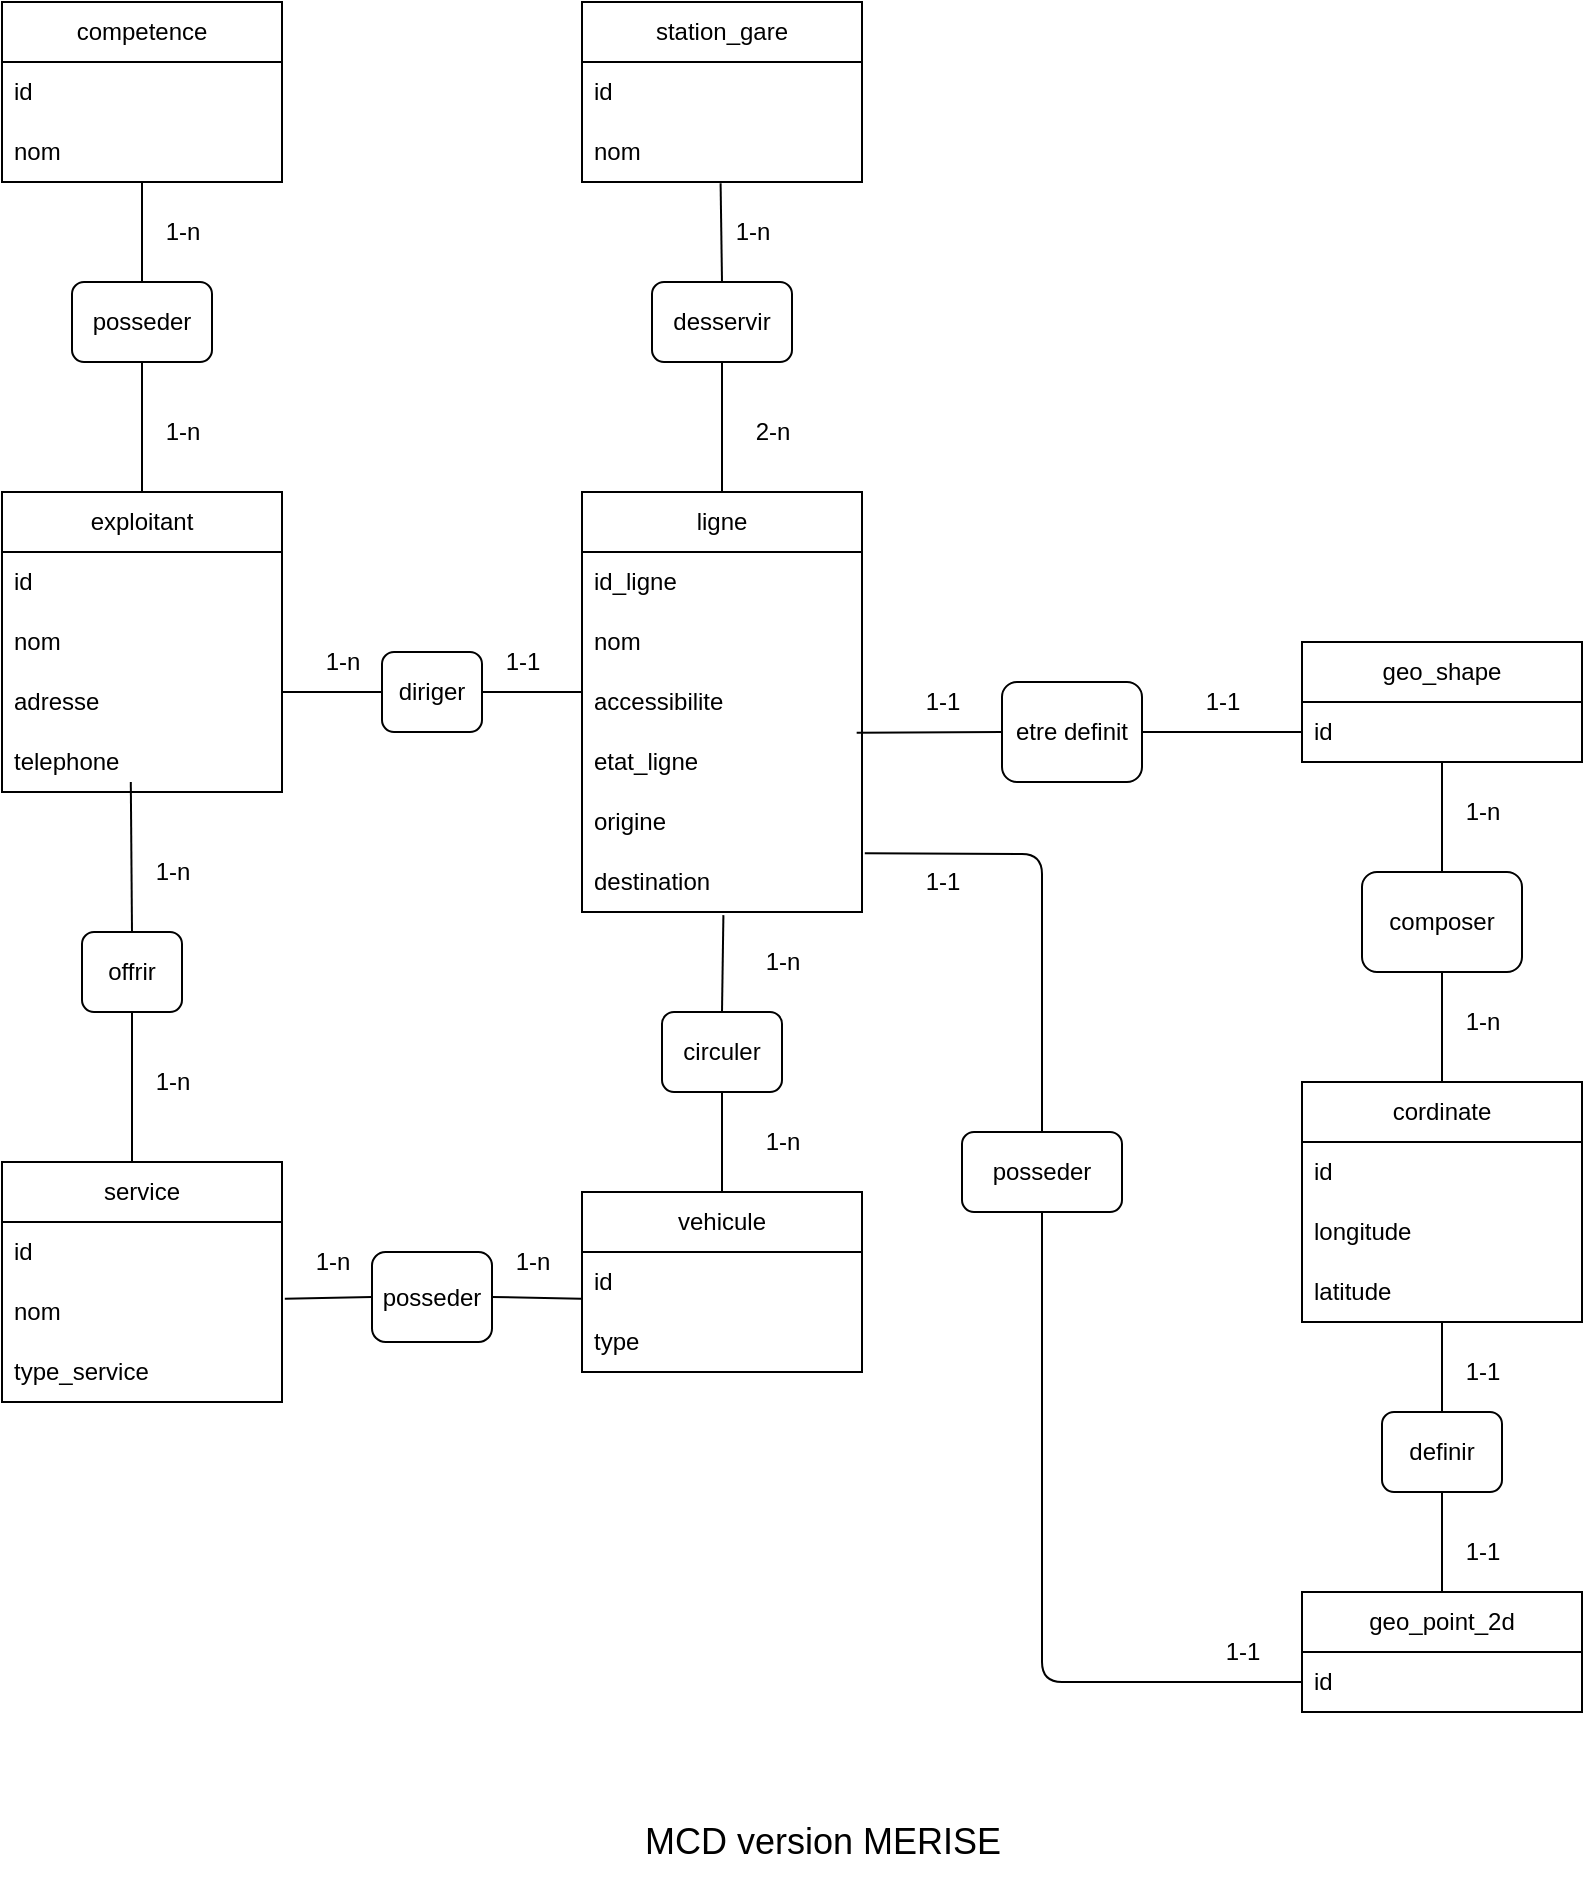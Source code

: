 <mxfile>
    <diagram id="9PxToAHsnIdNsavJsURF" name="Page-1">
        <mxGraphModel dx="314" dy="314" grid="1" gridSize="10" guides="1" tooltips="1" connect="1" arrows="1" fold="1" page="1" pageScale="1" pageWidth="850" pageHeight="1100" math="0" shadow="0">
            <root>
                <mxCell id="0"/>
                <mxCell id="1" parent="0"/>
                <mxCell id="2" value="exploitant" style="swimlane;fontStyle=0;childLayout=stackLayout;horizontal=1;startSize=30;horizontalStack=0;resizeParent=1;resizeParentMax=0;resizeLast=0;collapsible=1;marginBottom=0;whiteSpace=wrap;html=1;" parent="1" vertex="1">
                    <mxGeometry x="40" y="285" width="140" height="150" as="geometry"/>
                </mxCell>
                <mxCell id="3" value="id" style="text;strokeColor=none;fillColor=none;align=left;verticalAlign=middle;spacingLeft=4;spacingRight=4;overflow=hidden;points=[[0,0.5],[1,0.5]];portConstraint=eastwest;rotatable=0;whiteSpace=wrap;html=1;" parent="2" vertex="1">
                    <mxGeometry y="30" width="140" height="30" as="geometry"/>
                </mxCell>
                <mxCell id="4" value="nom" style="text;strokeColor=none;fillColor=none;align=left;verticalAlign=middle;spacingLeft=4;spacingRight=4;overflow=hidden;points=[[0,0.5],[1,0.5]];portConstraint=eastwest;rotatable=0;whiteSpace=wrap;html=1;" parent="2" vertex="1">
                    <mxGeometry y="60" width="140" height="30" as="geometry"/>
                </mxCell>
                <mxCell id="5" value="adresse" style="text;strokeColor=none;fillColor=none;align=left;verticalAlign=middle;spacingLeft=4;spacingRight=4;overflow=hidden;points=[[0,0.5],[1,0.5]];portConstraint=eastwest;rotatable=0;whiteSpace=wrap;html=1;" parent="2" vertex="1">
                    <mxGeometry y="90" width="140" height="30" as="geometry"/>
                </mxCell>
                <mxCell id="6" value="telephone" style="text;strokeColor=none;fillColor=none;align=left;verticalAlign=middle;spacingLeft=4;spacingRight=4;overflow=hidden;points=[[0,0.5],[1,0.5]];portConstraint=eastwest;rotatable=0;whiteSpace=wrap;html=1;" parent="2" vertex="1">
                    <mxGeometry y="120" width="140" height="30" as="geometry"/>
                </mxCell>
                <mxCell id="8" value="ligne" style="swimlane;fontStyle=0;childLayout=stackLayout;horizontal=1;startSize=30;horizontalStack=0;resizeParent=1;resizeParentMax=0;resizeLast=0;collapsible=1;marginBottom=0;whiteSpace=wrap;html=1;" parent="1" vertex="1">
                    <mxGeometry x="330" y="285" width="140" height="210" as="geometry"/>
                </mxCell>
                <mxCell id="9" value="id_ligne" style="text;strokeColor=none;fillColor=none;align=left;verticalAlign=middle;spacingLeft=4;spacingRight=4;overflow=hidden;points=[[0,0.5],[1,0.5]];portConstraint=eastwest;rotatable=0;whiteSpace=wrap;html=1;" parent="8" vertex="1">
                    <mxGeometry y="30" width="140" height="30" as="geometry"/>
                </mxCell>
                <mxCell id="10" value="nom" style="text;strokeColor=none;fillColor=none;align=left;verticalAlign=middle;spacingLeft=4;spacingRight=4;overflow=hidden;points=[[0,0.5],[1,0.5]];portConstraint=eastwest;rotatable=0;whiteSpace=wrap;html=1;" parent="8" vertex="1">
                    <mxGeometry y="60" width="140" height="30" as="geometry"/>
                </mxCell>
                <mxCell id="11" value="accessibilite" style="text;strokeColor=none;fillColor=none;align=left;verticalAlign=middle;spacingLeft=4;spacingRight=4;overflow=hidden;points=[[0,0.5],[1,0.5]];portConstraint=eastwest;rotatable=0;whiteSpace=wrap;html=1;" parent="8" vertex="1">
                    <mxGeometry y="90" width="140" height="30" as="geometry"/>
                </mxCell>
                <mxCell id="12" value="etat_ligne" style="text;strokeColor=none;fillColor=none;align=left;verticalAlign=middle;spacingLeft=4;spacingRight=4;overflow=hidden;points=[[0,0.5],[1,0.5]];portConstraint=eastwest;rotatable=0;whiteSpace=wrap;html=1;" parent="8" vertex="1">
                    <mxGeometry y="120" width="140" height="30" as="geometry"/>
                </mxCell>
                <mxCell id="13" value="origine" style="text;strokeColor=none;fillColor=none;align=left;verticalAlign=middle;spacingLeft=4;spacingRight=4;overflow=hidden;points=[[0,0.5],[1,0.5]];portConstraint=eastwest;rotatable=0;whiteSpace=wrap;html=1;" parent="8" vertex="1">
                    <mxGeometry y="150" width="140" height="30" as="geometry"/>
                </mxCell>
                <mxCell id="14" value="destination" style="text;strokeColor=none;fillColor=none;align=left;verticalAlign=middle;spacingLeft=4;spacingRight=4;overflow=hidden;points=[[0,0.5],[1,0.5]];portConstraint=eastwest;rotatable=0;whiteSpace=wrap;html=1;" parent="8" vertex="1">
                    <mxGeometry y="180" width="140" height="30" as="geometry"/>
                </mxCell>
                <mxCell id="15" value="vehicule" style="swimlane;fontStyle=0;childLayout=stackLayout;horizontal=1;startSize=30;horizontalStack=0;resizeParent=1;resizeParentMax=0;resizeLast=0;collapsible=1;marginBottom=0;whiteSpace=wrap;html=1;" parent="1" vertex="1">
                    <mxGeometry x="330" y="635" width="140" height="90" as="geometry"/>
                </mxCell>
                <mxCell id="16" value="id" style="text;strokeColor=none;fillColor=none;align=left;verticalAlign=middle;spacingLeft=4;spacingRight=4;overflow=hidden;points=[[0,0.5],[1,0.5]];portConstraint=eastwest;rotatable=0;whiteSpace=wrap;html=1;" parent="15" vertex="1">
                    <mxGeometry y="30" width="140" height="30" as="geometry"/>
                </mxCell>
                <mxCell id="17" value="type" style="text;strokeColor=none;fillColor=none;align=left;verticalAlign=middle;spacingLeft=4;spacingRight=4;overflow=hidden;points=[[0,0.5],[1,0.5]];portConstraint=eastwest;rotatable=0;whiteSpace=wrap;html=1;" parent="15" vertex="1">
                    <mxGeometry y="60" width="140" height="30" as="geometry"/>
                </mxCell>
                <mxCell id="19" value="service" style="swimlane;fontStyle=0;childLayout=stackLayout;horizontal=1;startSize=30;horizontalStack=0;resizeParent=1;resizeParentMax=0;resizeLast=0;collapsible=1;marginBottom=0;whiteSpace=wrap;html=1;" parent="1" vertex="1">
                    <mxGeometry x="40" y="620" width="140" height="120" as="geometry"/>
                </mxCell>
                <mxCell id="20" value="id" style="text;strokeColor=none;fillColor=none;align=left;verticalAlign=middle;spacingLeft=4;spacingRight=4;overflow=hidden;points=[[0,0.5],[1,0.5]];portConstraint=eastwest;rotatable=0;whiteSpace=wrap;html=1;" parent="19" vertex="1">
                    <mxGeometry y="30" width="140" height="30" as="geometry"/>
                </mxCell>
                <mxCell id="47" value="nom" style="text;strokeColor=none;fillColor=none;align=left;verticalAlign=middle;spacingLeft=4;spacingRight=4;overflow=hidden;points=[[0,0.5],[1,0.5]];portConstraint=eastwest;rotatable=0;whiteSpace=wrap;html=1;" parent="19" vertex="1">
                    <mxGeometry y="60" width="140" height="30" as="geometry"/>
                </mxCell>
                <mxCell id="21" value="type_service" style="text;strokeColor=none;fillColor=none;align=left;verticalAlign=middle;spacingLeft=4;spacingRight=4;overflow=hidden;points=[[0,0.5],[1,0.5]];portConstraint=eastwest;rotatable=0;whiteSpace=wrap;html=1;" parent="19" vertex="1">
                    <mxGeometry y="90" width="140" height="30" as="geometry"/>
                </mxCell>
                <mxCell id="24" style="edgeStyle=none;html=1;exitX=0.5;exitY=0;exitDx=0;exitDy=0;entryX=0.46;entryY=0.833;entryDx=0;entryDy=0;entryPerimeter=0;endArrow=none;endFill=0;" parent="1" source="23" target="6" edge="1">
                    <mxGeometry relative="1" as="geometry">
                        <mxPoint x="104.4" y="466.2" as="targetPoint"/>
                    </mxGeometry>
                </mxCell>
                <mxCell id="25" style="edgeStyle=none;html=1;exitX=0.5;exitY=1;exitDx=0;exitDy=0;endArrow=none;endFill=0;" parent="1" source="23" edge="1">
                    <mxGeometry relative="1" as="geometry">
                        <mxPoint x="105" y="620" as="targetPoint"/>
                    </mxGeometry>
                </mxCell>
                <mxCell id="23" value="offrir" style="rounded=1;whiteSpace=wrap;html=1;" parent="1" vertex="1">
                    <mxGeometry x="80" y="505" width="50" height="40" as="geometry"/>
                </mxCell>
                <mxCell id="26" value="1-n" style="text;html=1;align=center;verticalAlign=middle;resizable=0;points=[];autosize=1;strokeColor=none;fillColor=none;" parent="1" vertex="1">
                    <mxGeometry x="105" y="460" width="40" height="30" as="geometry"/>
                </mxCell>
                <mxCell id="27" value="1-n" style="text;html=1;align=center;verticalAlign=middle;resizable=0;points=[];autosize=1;strokeColor=none;fillColor=none;" parent="1" vertex="1">
                    <mxGeometry x="105" y="565" width="40" height="30" as="geometry"/>
                </mxCell>
                <mxCell id="29" style="edgeStyle=none;html=1;exitX=1;exitY=0.5;exitDx=0;exitDy=0;endArrow=none;endFill=0;" parent="1" source="28" edge="1">
                    <mxGeometry relative="1" as="geometry">
                        <mxPoint x="330" y="385" as="targetPoint"/>
                    </mxGeometry>
                </mxCell>
                <mxCell id="30" style="edgeStyle=none;html=1;exitX=0;exitY=0.5;exitDx=0;exitDy=0;endArrow=none;endFill=0;" parent="1" source="28" edge="1">
                    <mxGeometry relative="1" as="geometry">
                        <mxPoint x="180" y="385" as="targetPoint"/>
                    </mxGeometry>
                </mxCell>
                <mxCell id="28" value="diriger" style="rounded=1;whiteSpace=wrap;html=1;" parent="1" vertex="1">
                    <mxGeometry x="230" y="365" width="50" height="40" as="geometry"/>
                </mxCell>
                <mxCell id="31" value="1-n" style="text;html=1;align=center;verticalAlign=middle;resizable=0;points=[];autosize=1;strokeColor=none;fillColor=none;" parent="1" vertex="1">
                    <mxGeometry x="190" y="355" width="40" height="30" as="geometry"/>
                </mxCell>
                <mxCell id="32" value="1-1" style="text;html=1;align=center;verticalAlign=middle;resizable=0;points=[];autosize=1;strokeColor=none;fillColor=none;" parent="1" vertex="1">
                    <mxGeometry x="280" y="355" width="40" height="30" as="geometry"/>
                </mxCell>
                <mxCell id="50" style="edgeStyle=none;html=1;exitX=0.5;exitY=0;exitDx=0;exitDy=0;entryX=0.505;entryY=1.052;entryDx=0;entryDy=0;entryPerimeter=0;endArrow=none;endFill=0;" parent="1" source="33" target="14" edge="1">
                    <mxGeometry relative="1" as="geometry"/>
                </mxCell>
                <mxCell id="51" style="edgeStyle=none;html=1;exitX=0.5;exitY=1;exitDx=0;exitDy=0;endArrow=none;endFill=0;" parent="1" source="33" target="15" edge="1">
                    <mxGeometry relative="1" as="geometry"/>
                </mxCell>
                <mxCell id="33" value="circuler" style="rounded=1;whiteSpace=wrap;html=1;" parent="1" vertex="1">
                    <mxGeometry x="370" y="545" width="60" height="40" as="geometry"/>
                </mxCell>
                <mxCell id="36" value="1-n" style="text;html=1;align=center;verticalAlign=middle;resizable=0;points=[];autosize=1;strokeColor=none;fillColor=none;" parent="1" vertex="1">
                    <mxGeometry x="410" y="505" width="40" height="30" as="geometry"/>
                </mxCell>
                <mxCell id="37" value="1-n" style="text;html=1;align=center;verticalAlign=middle;resizable=0;points=[];autosize=1;strokeColor=none;fillColor=none;" parent="1" vertex="1">
                    <mxGeometry x="410" y="595" width="40" height="30" as="geometry"/>
                </mxCell>
                <mxCell id="38" value="cordinate" style="swimlane;fontStyle=0;childLayout=stackLayout;horizontal=1;startSize=30;horizontalStack=0;resizeParent=1;resizeParentMax=0;resizeLast=0;collapsible=1;marginBottom=0;whiteSpace=wrap;html=1;" parent="1" vertex="1">
                    <mxGeometry x="690" y="580" width="140" height="120" as="geometry"/>
                </mxCell>
                <mxCell id="39" value="id" style="text;strokeColor=none;fillColor=none;align=left;verticalAlign=middle;spacingLeft=4;spacingRight=4;overflow=hidden;points=[[0,0.5],[1,0.5]];portConstraint=eastwest;rotatable=0;whiteSpace=wrap;html=1;" parent="38" vertex="1">
                    <mxGeometry y="30" width="140" height="30" as="geometry"/>
                </mxCell>
                <mxCell id="40" value="longitude" style="text;strokeColor=none;fillColor=none;align=left;verticalAlign=middle;spacingLeft=4;spacingRight=4;overflow=hidden;points=[[0,0.5],[1,0.5]];portConstraint=eastwest;rotatable=0;whiteSpace=wrap;html=1;" parent="38" vertex="1">
                    <mxGeometry y="60" width="140" height="30" as="geometry"/>
                </mxCell>
                <mxCell id="41" value="latitude" style="text;strokeColor=none;fillColor=none;align=left;verticalAlign=middle;spacingLeft=4;spacingRight=4;overflow=hidden;points=[[0,0.5],[1,0.5]];portConstraint=eastwest;rotatable=0;whiteSpace=wrap;html=1;" parent="38" vertex="1">
                    <mxGeometry y="90" width="140" height="30" as="geometry"/>
                </mxCell>
                <mxCell id="42" value="geo_shape" style="swimlane;fontStyle=0;childLayout=stackLayout;horizontal=1;startSize=30;horizontalStack=0;resizeParent=1;resizeParentMax=0;resizeLast=0;collapsible=1;marginBottom=0;whiteSpace=wrap;html=1;" parent="1" vertex="1">
                    <mxGeometry x="690" y="360" width="140" height="60" as="geometry"/>
                </mxCell>
                <mxCell id="43" value="id" style="text;strokeColor=none;fillColor=none;align=left;verticalAlign=middle;spacingLeft=4;spacingRight=4;overflow=hidden;points=[[0,0.5],[1,0.5]];portConstraint=eastwest;rotatable=0;whiteSpace=wrap;html=1;" parent="42" vertex="1">
                    <mxGeometry y="30" width="140" height="30" as="geometry"/>
                </mxCell>
                <mxCell id="53" style="edgeStyle=none;html=1;exitX=1;exitY=0.5;exitDx=0;exitDy=0;entryX=-0.003;entryY=-0.22;entryDx=0;entryDy=0;entryPerimeter=0;endArrow=none;endFill=0;" parent="1" source="52" target="17" edge="1">
                    <mxGeometry relative="1" as="geometry"/>
                </mxCell>
                <mxCell id="54" style="edgeStyle=none;html=1;exitX=0;exitY=0.5;exitDx=0;exitDy=0;entryX=1.01;entryY=0.28;entryDx=0;entryDy=0;entryPerimeter=0;endArrow=none;endFill=0;" parent="1" source="52" target="47" edge="1">
                    <mxGeometry relative="1" as="geometry"/>
                </mxCell>
                <mxCell id="52" value="posseder" style="rounded=1;whiteSpace=wrap;html=1;" parent="1" vertex="1">
                    <mxGeometry x="225" y="665" width="60" height="45" as="geometry"/>
                </mxCell>
                <mxCell id="55" value="1-n" style="text;html=1;align=center;verticalAlign=middle;resizable=0;points=[];autosize=1;strokeColor=none;fillColor=none;" parent="1" vertex="1">
                    <mxGeometry x="185" y="655" width="40" height="30" as="geometry"/>
                </mxCell>
                <mxCell id="56" value="1-n" style="text;html=1;align=center;verticalAlign=middle;resizable=0;points=[];autosize=1;strokeColor=none;fillColor=none;" parent="1" vertex="1">
                    <mxGeometry x="285" y="655" width="40" height="30" as="geometry"/>
                </mxCell>
                <mxCell id="58" style="edgeStyle=none;html=1;exitX=1;exitY=0.5;exitDx=0;exitDy=0;entryX=0;entryY=0.5;entryDx=0;entryDy=0;endArrow=none;endFill=0;" parent="1" source="57" target="43" edge="1">
                    <mxGeometry relative="1" as="geometry">
                        <mxPoint x="600" y="400" as="sourcePoint"/>
                        <mxPoint x="690" y="402" as="targetPoint"/>
                    </mxGeometry>
                </mxCell>
                <mxCell id="59" style="edgeStyle=none;html=1;exitX=0;exitY=0.5;exitDx=0;exitDy=0;entryX=0.981;entryY=0.011;entryDx=0;entryDy=0;entryPerimeter=0;endArrow=none;endFill=0;" parent="1" source="57" target="12" edge="1">
                    <mxGeometry relative="1" as="geometry">
                        <mxPoint x="470" y="395" as="targetPoint"/>
                    </mxGeometry>
                </mxCell>
                <mxCell id="57" value="etre definit" style="rounded=1;whiteSpace=wrap;html=1;" parent="1" vertex="1">
                    <mxGeometry x="540" y="380" width="70" height="50" as="geometry"/>
                </mxCell>
                <mxCell id="60" value="1-1" style="text;html=1;align=center;verticalAlign=middle;resizable=0;points=[];autosize=1;strokeColor=none;fillColor=none;" parent="1" vertex="1">
                    <mxGeometry x="490" y="375" width="40" height="30" as="geometry"/>
                </mxCell>
                <mxCell id="61" value="1-1" style="text;html=1;align=center;verticalAlign=middle;resizable=0;points=[];autosize=1;strokeColor=none;fillColor=none;" parent="1" vertex="1">
                    <mxGeometry x="630" y="375" width="40" height="30" as="geometry"/>
                </mxCell>
                <mxCell id="63" style="edgeStyle=none;html=1;exitX=0.5;exitY=0;exitDx=0;exitDy=0;endArrow=none;endFill=0;" parent="1" source="62" target="43" edge="1">
                    <mxGeometry relative="1" as="geometry">
                        <mxPoint x="699.16" y="432.12" as="targetPoint"/>
                    </mxGeometry>
                </mxCell>
                <mxCell id="64" style="edgeStyle=none;html=1;exitX=0.5;exitY=1;exitDx=0;exitDy=0;entryX=0.5;entryY=0;entryDx=0;entryDy=0;endArrow=none;endFill=0;" parent="1" source="62" target="38" edge="1">
                    <mxGeometry relative="1" as="geometry"/>
                </mxCell>
                <mxCell id="62" value="composer" style="rounded=1;whiteSpace=wrap;html=1;" parent="1" vertex="1">
                    <mxGeometry x="720" y="475" width="80" height="50" as="geometry"/>
                </mxCell>
                <mxCell id="65" value="1-n" style="text;html=1;align=center;verticalAlign=middle;resizable=0;points=[];autosize=1;strokeColor=none;fillColor=none;" parent="1" vertex="1">
                    <mxGeometry x="760" y="430" width="40" height="30" as="geometry"/>
                </mxCell>
                <mxCell id="66" value="1-n" style="text;html=1;align=center;verticalAlign=middle;resizable=0;points=[];autosize=1;strokeColor=none;fillColor=none;" parent="1" vertex="1">
                    <mxGeometry x="760" y="535" width="40" height="30" as="geometry"/>
                </mxCell>
                <mxCell id="148" value="geo_point_2d" style="swimlane;fontStyle=0;childLayout=stackLayout;horizontal=1;startSize=30;horizontalStack=0;resizeParent=1;resizeParentMax=0;resizeLast=0;collapsible=1;marginBottom=0;whiteSpace=wrap;html=1;" parent="1" vertex="1">
                    <mxGeometry x="690" y="835" width="140" height="60" as="geometry"/>
                </mxCell>
                <mxCell id="149" value="id" style="text;strokeColor=none;fillColor=none;align=left;verticalAlign=middle;spacingLeft=4;spacingRight=4;overflow=hidden;points=[[0,0.5],[1,0.5]];portConstraint=eastwest;rotatable=0;whiteSpace=wrap;html=1;" parent="148" vertex="1">
                    <mxGeometry y="30" width="140" height="30" as="geometry"/>
                </mxCell>
                <mxCell id="153" style="edgeStyle=none;html=1;exitX=0.5;exitY=0;exitDx=0;exitDy=0;endArrow=none;endFill=0;" parent="1" source="152" edge="1">
                    <mxGeometry relative="1" as="geometry">
                        <mxPoint x="760" y="700" as="targetPoint"/>
                    </mxGeometry>
                </mxCell>
                <mxCell id="154" style="edgeStyle=none;html=1;exitX=0.5;exitY=1;exitDx=0;exitDy=0;entryX=0.5;entryY=0;entryDx=0;entryDy=0;endArrow=none;endFill=0;" parent="1" source="152" target="148" edge="1">
                    <mxGeometry relative="1" as="geometry"/>
                </mxCell>
                <mxCell id="152" value="definir" style="rounded=1;whiteSpace=wrap;html=1;" parent="1" vertex="1">
                    <mxGeometry x="730" y="745" width="60" height="40" as="geometry"/>
                </mxCell>
                <mxCell id="155" value="1-1" style="text;html=1;align=center;verticalAlign=middle;resizable=0;points=[];autosize=1;strokeColor=none;fillColor=none;" parent="1" vertex="1">
                    <mxGeometry x="760" y="800" width="40" height="30" as="geometry"/>
                </mxCell>
                <mxCell id="156" value="1-1" style="text;html=1;align=center;verticalAlign=middle;resizable=0;points=[];autosize=1;strokeColor=none;fillColor=none;" parent="1" vertex="1">
                    <mxGeometry x="760" y="710" width="40" height="30" as="geometry"/>
                </mxCell>
                <mxCell id="159" style="edgeStyle=none;html=1;exitX=0.5;exitY=0;exitDx=0;exitDy=0;entryX=1.01;entryY=0.022;entryDx=0;entryDy=0;entryPerimeter=0;endArrow=none;endFill=0;" parent="1" source="157" target="14" edge="1">
                    <mxGeometry relative="1" as="geometry">
                        <Array as="points">
                            <mxPoint x="560" y="466"/>
                        </Array>
                    </mxGeometry>
                </mxCell>
                <mxCell id="183" style="edgeStyle=none;html=1;exitX=0.5;exitY=1;exitDx=0;exitDy=0;entryX=0;entryY=0.5;entryDx=0;entryDy=0;endArrow=none;endFill=0;" parent="1" source="157" target="149" edge="1">
                    <mxGeometry relative="1" as="geometry">
                        <Array as="points">
                            <mxPoint x="560" y="880"/>
                        </Array>
                    </mxGeometry>
                </mxCell>
                <mxCell id="157" value="posseder" style="rounded=1;whiteSpace=wrap;html=1;" parent="1" vertex="1">
                    <mxGeometry x="520" y="605" width="80" height="40" as="geometry"/>
                </mxCell>
                <mxCell id="160" value="1-1" style="text;html=1;align=center;verticalAlign=middle;resizable=0;points=[];autosize=1;strokeColor=none;fillColor=none;" parent="1" vertex="1">
                    <mxGeometry x="490" y="465" width="40" height="30" as="geometry"/>
                </mxCell>
                <mxCell id="163" value="station_gare" style="swimlane;fontStyle=0;childLayout=stackLayout;horizontal=1;startSize=30;horizontalStack=0;resizeParent=1;resizeParentMax=0;resizeLast=0;collapsible=1;marginBottom=0;whiteSpace=wrap;html=1;" parent="1" vertex="1">
                    <mxGeometry x="330" y="40" width="140" height="90" as="geometry"/>
                </mxCell>
                <mxCell id="164" value="id" style="text;strokeColor=none;fillColor=none;align=left;verticalAlign=middle;spacingLeft=4;spacingRight=4;overflow=hidden;points=[[0,0.5],[1,0.5]];portConstraint=eastwest;rotatable=0;whiteSpace=wrap;html=1;" parent="163" vertex="1">
                    <mxGeometry y="30" width="140" height="30" as="geometry"/>
                </mxCell>
                <mxCell id="165" value="nom" style="text;strokeColor=none;fillColor=none;align=left;verticalAlign=middle;spacingLeft=4;spacingRight=4;overflow=hidden;points=[[0,0.5],[1,0.5]];portConstraint=eastwest;rotatable=0;whiteSpace=wrap;html=1;" parent="163" vertex="1">
                    <mxGeometry y="60" width="140" height="30" as="geometry"/>
                </mxCell>
                <mxCell id="168" style="edgeStyle=none;html=1;exitX=0.5;exitY=0;exitDx=0;exitDy=0;entryX=0.495;entryY=1.022;entryDx=0;entryDy=0;entryPerimeter=0;endArrow=none;endFill=0;" parent="1" source="167" target="165" edge="1">
                    <mxGeometry relative="1" as="geometry">
                        <mxPoint x="450" y="130" as="targetPoint"/>
                    </mxGeometry>
                </mxCell>
                <mxCell id="169" style="edgeStyle=none;html=1;exitX=0.5;exitY=1;exitDx=0;exitDy=0;endArrow=none;endFill=0;" parent="1" source="167" target="8" edge="1">
                    <mxGeometry relative="1" as="geometry">
                        <mxPoint x="395" y="245" as="sourcePoint"/>
                        <mxPoint x="400" y="280" as="targetPoint"/>
                    </mxGeometry>
                </mxCell>
                <mxCell id="167" value="desservir" style="rounded=1;whiteSpace=wrap;html=1;" parent="1" vertex="1">
                    <mxGeometry x="365" y="180" width="70" height="40" as="geometry"/>
                </mxCell>
                <mxCell id="170" value="2-n" style="text;html=1;align=center;verticalAlign=middle;resizable=0;points=[];autosize=1;strokeColor=none;fillColor=none;" parent="1" vertex="1">
                    <mxGeometry x="405" y="240" width="40" height="30" as="geometry"/>
                </mxCell>
                <mxCell id="171" value="1-n" style="text;html=1;align=center;verticalAlign=middle;resizable=0;points=[];autosize=1;strokeColor=none;fillColor=none;" parent="1" vertex="1">
                    <mxGeometry x="395" y="140" width="40" height="30" as="geometry"/>
                </mxCell>
                <mxCell id="172" value="competence" style="swimlane;fontStyle=0;childLayout=stackLayout;horizontal=1;startSize=30;horizontalStack=0;resizeParent=1;resizeParentMax=0;resizeLast=0;collapsible=1;marginBottom=0;whiteSpace=wrap;html=1;" parent="1" vertex="1">
                    <mxGeometry x="40" y="40" width="140" height="90" as="geometry"/>
                </mxCell>
                <mxCell id="173" value="id" style="text;strokeColor=none;fillColor=none;align=left;verticalAlign=middle;spacingLeft=4;spacingRight=4;overflow=hidden;points=[[0,0.5],[1,0.5]];portConstraint=eastwest;rotatable=0;whiteSpace=wrap;html=1;" parent="172" vertex="1">
                    <mxGeometry y="30" width="140" height="30" as="geometry"/>
                </mxCell>
                <mxCell id="174" value="nom" style="text;strokeColor=none;fillColor=none;align=left;verticalAlign=middle;spacingLeft=4;spacingRight=4;overflow=hidden;points=[[0,0.5],[1,0.5]];portConstraint=eastwest;rotatable=0;whiteSpace=wrap;html=1;" parent="172" vertex="1">
                    <mxGeometry y="60" width="140" height="30" as="geometry"/>
                </mxCell>
                <mxCell id="179" style="edgeStyle=none;html=1;exitX=0.5;exitY=0;exitDx=0;exitDy=0;entryX=0.495;entryY=1.022;entryDx=0;entryDy=0;entryPerimeter=0;endArrow=none;endFill=0;" parent="1" source="176" target="174" edge="1">
                    <mxGeometry relative="1" as="geometry">
                        <Array as="points">
                            <mxPoint x="110" y="130"/>
                        </Array>
                    </mxGeometry>
                </mxCell>
                <mxCell id="180" style="edgeStyle=none;html=1;exitX=0.5;exitY=1;exitDx=0;exitDy=0;entryX=0.5;entryY=0;entryDx=0;entryDy=0;endArrow=none;endFill=0;" parent="1" source="176" target="2" edge="1">
                    <mxGeometry relative="1" as="geometry"/>
                </mxCell>
                <mxCell id="176" value="posseder" style="rounded=1;whiteSpace=wrap;html=1;" parent="1" vertex="1">
                    <mxGeometry x="75" y="180" width="70" height="40" as="geometry"/>
                </mxCell>
                <mxCell id="181" value="1-n" style="text;html=1;align=center;verticalAlign=middle;resizable=0;points=[];autosize=1;strokeColor=none;fillColor=none;" parent="1" vertex="1">
                    <mxGeometry x="110" y="140" width="40" height="30" as="geometry"/>
                </mxCell>
                <mxCell id="182" value="1-n" style="text;html=1;align=center;verticalAlign=middle;resizable=0;points=[];autosize=1;strokeColor=none;fillColor=none;" parent="1" vertex="1">
                    <mxGeometry x="110" y="240" width="40" height="30" as="geometry"/>
                </mxCell>
                <mxCell id="184" value="1-1" style="text;html=1;align=center;verticalAlign=middle;resizable=0;points=[];autosize=1;strokeColor=none;fillColor=none;" parent="1" vertex="1">
                    <mxGeometry x="640" y="850" width="40" height="30" as="geometry"/>
                </mxCell>
                <mxCell id="185" value="&lt;font style=&quot;font-size: 18px;&quot;&gt;MCD version MERISE&lt;/font&gt;" style="text;html=1;align=center;verticalAlign=middle;resizable=0;points=[];autosize=1;strokeColor=none;fillColor=none;" vertex="1" parent="1">
                    <mxGeometry x="350" y="940" width="200" height="40" as="geometry"/>
                </mxCell>
            </root>
        </mxGraphModel>
    </diagram>
</mxfile>